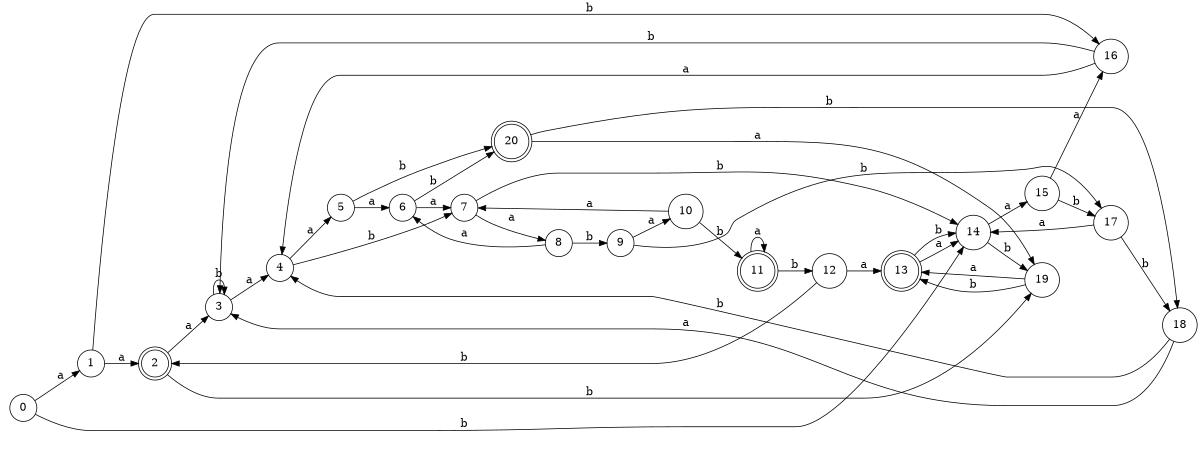 digraph n17_4 {
__start0 [label="" shape="none"];

rankdir=LR;
size="8,5";

s0 [style="filled", color="black", fillcolor="white" shape="circle", label="0"];
s1 [style="filled", color="black", fillcolor="white" shape="circle", label="1"];
s2 [style="rounded,filled", color="black", fillcolor="white" shape="doublecircle", label="2"];
s3 [style="filled", color="black", fillcolor="white" shape="circle", label="3"];
s4 [style="filled", color="black", fillcolor="white" shape="circle", label="4"];
s5 [style="filled", color="black", fillcolor="white" shape="circle", label="5"];
s6 [style="filled", color="black", fillcolor="white" shape="circle", label="6"];
s7 [style="filled", color="black", fillcolor="white" shape="circle", label="7"];
s8 [style="filled", color="black", fillcolor="white" shape="circle", label="8"];
s9 [style="filled", color="black", fillcolor="white" shape="circle", label="9"];
s10 [style="filled", color="black", fillcolor="white" shape="circle", label="10"];
s11 [style="rounded,filled", color="black", fillcolor="white" shape="doublecircle", label="11"];
s12 [style="filled", color="black", fillcolor="white" shape="circle", label="12"];
s13 [style="rounded,filled", color="black", fillcolor="white" shape="doublecircle", label="13"];
s14 [style="filled", color="black", fillcolor="white" shape="circle", label="14"];
s15 [style="filled", color="black", fillcolor="white" shape="circle", label="15"];
s16 [style="filled", color="black", fillcolor="white" shape="circle", label="16"];
s17 [style="filled", color="black", fillcolor="white" shape="circle", label="17"];
s18 [style="filled", color="black", fillcolor="white" shape="circle", label="18"];
s19 [style="filled", color="black", fillcolor="white" shape="circle", label="19"];
s20 [style="rounded,filled", color="black", fillcolor="white" shape="doublecircle", label="20"];
s0 -> s1 [label="a"];
s0 -> s14 [label="b"];
s1 -> s2 [label="a"];
s1 -> s16 [label="b"];
s2 -> s3 [label="a"];
s2 -> s19 [label="b"];
s3 -> s4 [label="a"];
s3 -> s3 [label="b"];
s4 -> s5 [label="a"];
s4 -> s7 [label="b"];
s5 -> s6 [label="a"];
s5 -> s20 [label="b"];
s6 -> s7 [label="a"];
s6 -> s20 [label="b"];
s7 -> s8 [label="a"];
s7 -> s14 [label="b"];
s8 -> s6 [label="a"];
s8 -> s9 [label="b"];
s9 -> s10 [label="a"];
s9 -> s17 [label="b"];
s10 -> s7 [label="a"];
s10 -> s11 [label="b"];
s11 -> s11 [label="a"];
s11 -> s12 [label="b"];
s12 -> s13 [label="a"];
s12 -> s2 [label="b"];
s13 -> s14 [label="a"];
s13 -> s14 [label="b"];
s14 -> s15 [label="a"];
s14 -> s19 [label="b"];
s15 -> s16 [label="a"];
s15 -> s17 [label="b"];
s16 -> s4 [label="a"];
s16 -> s3 [label="b"];
s17 -> s14 [label="a"];
s17 -> s18 [label="b"];
s18 -> s3 [label="a"];
s18 -> s4 [label="b"];
s19 -> s13 [label="a"];
s19 -> s13 [label="b"];
s20 -> s19 [label="a"];
s20 -> s18 [label="b"];

}